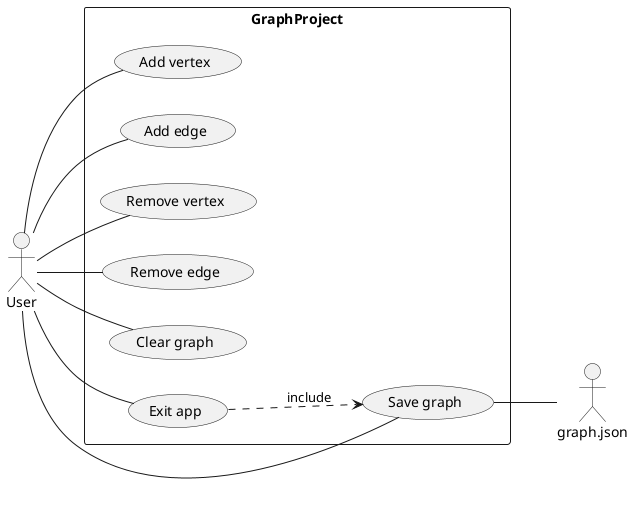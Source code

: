 @startuml

left to right direction

:User:
:graph.json: as json

rectangle GraphProject {
    usecase "Add vertex" as UC1
    usecase "Add edge" as UC2
    usecase "Remove vertex" as UC3
    usecase "Remove edge" as UC4
    usecase "Clear graph" as UC5
    usecase "Save graph" as UC6
    usecase "Exit app" as UC7
}

User -- UC1
User -- UC2
User -- UC3
User -- UC4
User -- UC5
User -- UC6
User -- UC7
UC6 -down- json
UC7 --> UC6 #line.dashed : include

@enduml